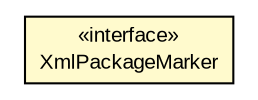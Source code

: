 #!/usr/local/bin/dot
#
# Class diagram 
# Generated by UMLGraph version R5_6 (http://www.umlgraph.org/)
#

digraph G {
	edge [fontname="arial",fontsize=10,labelfontname="arial",labelfontsize=10];
	node [fontname="arial",fontsize=10,shape=plaintext];
	nodesep=0.25;
	ranksep=0.5;
	// br.gov.to.sefaz.util.xml.XmlPackageMarker
	c894 [label=<<table title="br.gov.to.sefaz.util.xml.XmlPackageMarker" border="0" cellborder="1" cellspacing="0" cellpadding="2" port="p" bgcolor="lemonChiffon" href="./XmlPackageMarker.html">
		<tr><td><table border="0" cellspacing="0" cellpadding="1">
<tr><td align="center" balign="center"> &#171;interface&#187; </td></tr>
<tr><td align="center" balign="center"> XmlPackageMarker </td></tr>
		</table></td></tr>
		</table>>, URL="./XmlPackageMarker.html", fontname="arial", fontcolor="black", fontsize=10.0];
}

